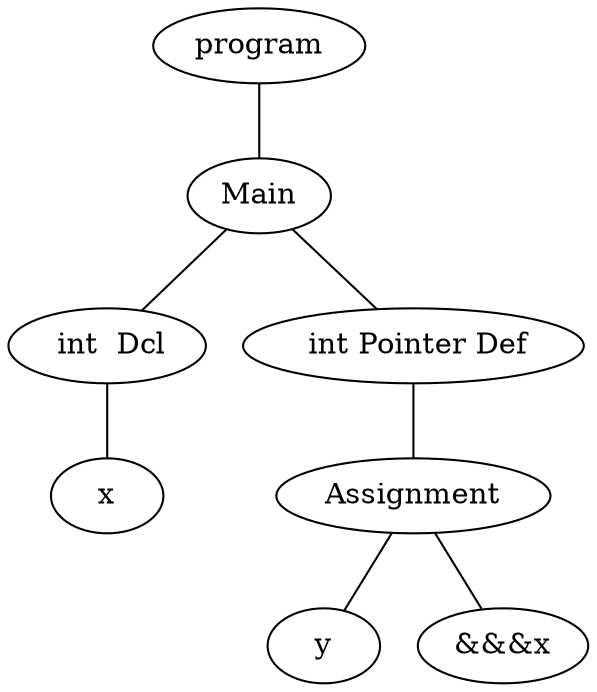 graph AST {
0[label="program"];
1[label="Main"];
0 -- 1;
2[label=" int  Dcl"];
1 -- 2;
3[label="x"];
2 -- 3;
4[label=" int Pointer Def"];
1 -- 4;
5[label="Assignment"];
4 -- 5;
6[label="y"];
5 -- 6;
7[label="&&&x"];
5 -- 7;

}